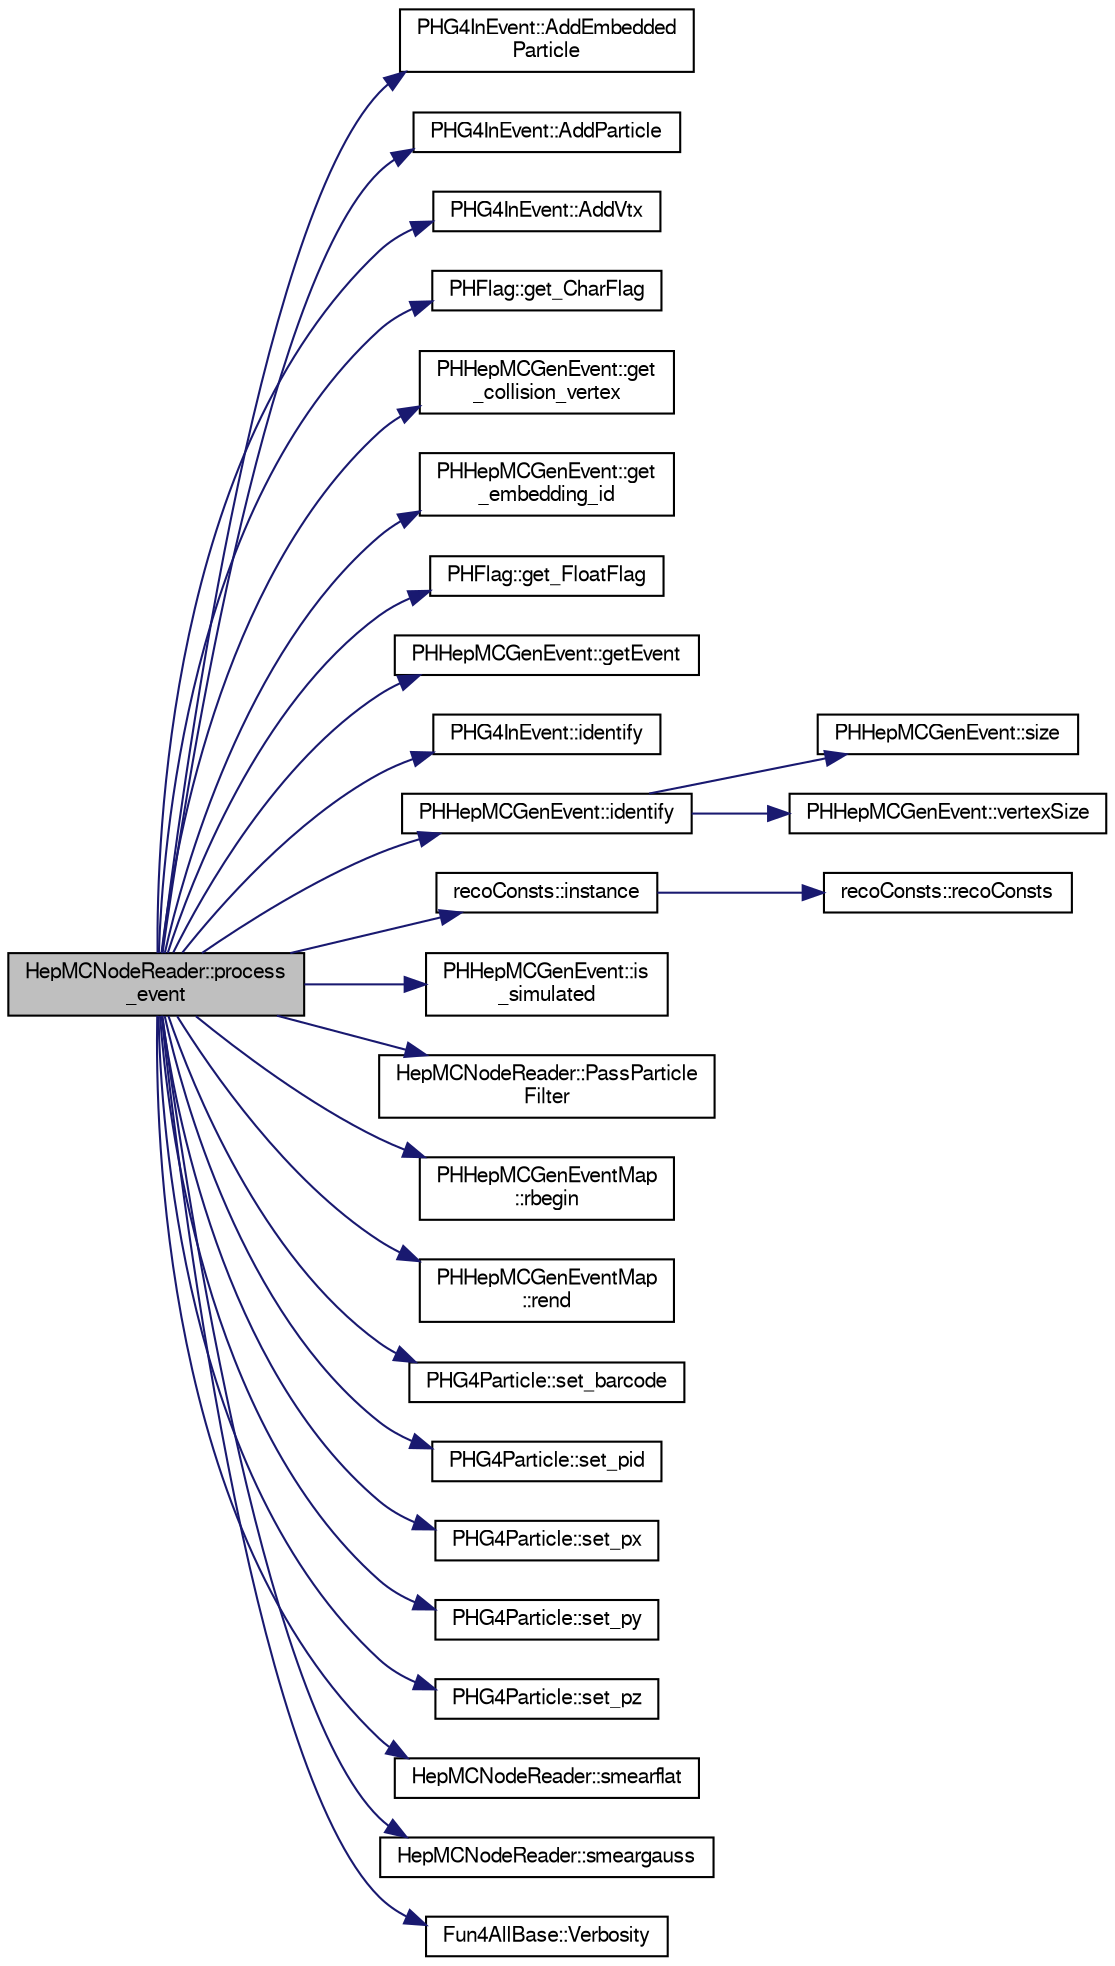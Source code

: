 digraph "HepMCNodeReader::process_event"
{
  bgcolor="transparent";
  edge [fontname="FreeSans",fontsize="10",labelfontname="FreeSans",labelfontsize="10"];
  node [fontname="FreeSans",fontsize="10",shape=record];
  rankdir="LR";
  Node1 [label="HepMCNodeReader::process\l_event",height=0.2,width=0.4,color="black", fillcolor="grey75", style="filled" fontcolor="black"];
  Node1 -> Node2 [color="midnightblue",fontsize="10",style="solid",fontname="FreeSans"];
  Node2 [label="PHG4InEvent::AddEmbedded\lParticle",height=0.2,width=0.4,color="black",URL="$db/d62/classPHG4InEvent.html#ad2c9552e01280a46e3e6fca2ec45b8ed"];
  Node1 -> Node3 [color="midnightblue",fontsize="10",style="solid",fontname="FreeSans"];
  Node3 [label="PHG4InEvent::AddParticle",height=0.2,width=0.4,color="black",URL="$db/d62/classPHG4InEvent.html#a1ce8225b21358e01f87adfd4b5d46d4b"];
  Node1 -> Node4 [color="midnightblue",fontsize="10",style="solid",fontname="FreeSans"];
  Node4 [label="PHG4InEvent::AddVtx",height=0.2,width=0.4,color="black",URL="$db/d62/classPHG4InEvent.html#a3aceec54176f99daca9282e7df169148"];
  Node1 -> Node5 [color="midnightblue",fontsize="10",style="solid",fontname="FreeSans"];
  Node5 [label="PHFlag::get_CharFlag",height=0.2,width=0.4,color="black",URL="$d1/da8/classPHFlag.html#ac36e1bae65637b19b735f312ed307941"];
  Node1 -> Node6 [color="midnightblue",fontsize="10",style="solid",fontname="FreeSans"];
  Node6 [label="PHHepMCGenEvent::get\l_collision_vertex",height=0.2,width=0.4,color="black",URL="$d7/d7b/classPHHepMCGenEvent.html#aeb1f4b1ca526d968a3b025a3063c61c4",tooltip="collision vertex position in the Hall coordinate system, use PHENIX units of cm, ns ..."];
  Node1 -> Node7 [color="midnightblue",fontsize="10",style="solid",fontname="FreeSans"];
  Node7 [label="PHHepMCGenEvent::get\l_embedding_id",height=0.2,width=0.4,color="black",URL="$d7/d7b/classPHHepMCGenEvent.html#a2e72eafa0b50cb0e11944b5dd9a7a0f4"];
  Node1 -> Node8 [color="midnightblue",fontsize="10",style="solid",fontname="FreeSans"];
  Node8 [label="PHFlag::get_FloatFlag",height=0.2,width=0.4,color="black",URL="$d1/da8/classPHFlag.html#a976c73ab4bd0c61fe1370a68b099f2bb"];
  Node1 -> Node9 [color="midnightblue",fontsize="10",style="solid",fontname="FreeSans"];
  Node9 [label="PHHepMCGenEvent::getEvent",height=0.2,width=0.4,color="black",URL="$d7/d7b/classPHHepMCGenEvent.html#a086a77104ec225e191885f9db7538521"];
  Node1 -> Node10 [color="midnightblue",fontsize="10",style="solid",fontname="FreeSans"];
  Node10 [label="PHG4InEvent::identify",height=0.2,width=0.4,color="black",URL="$db/d62/classPHG4InEvent.html#a47af3dda48d75749874e989dbd730b28"];
  Node1 -> Node11 [color="midnightblue",fontsize="10",style="solid",fontname="FreeSans"];
  Node11 [label="PHHepMCGenEvent::identify",height=0.2,width=0.4,color="black",URL="$d7/d7b/classPHHepMCGenEvent.html#ac5529cd67a3f4a4aa004476356eecd4e"];
  Node11 -> Node12 [color="midnightblue",fontsize="10",style="solid",fontname="FreeSans"];
  Node12 [label="PHHepMCGenEvent::size",height=0.2,width=0.4,color="black",URL="$d7/d7b/classPHHepMCGenEvent.html#a0938cf5d7c7183d1d56642748985fb1e"];
  Node11 -> Node13 [color="midnightblue",fontsize="10",style="solid",fontname="FreeSans"];
  Node13 [label="PHHepMCGenEvent::vertexSize",height=0.2,width=0.4,color="black",URL="$d7/d7b/classPHHepMCGenEvent.html#a0d1a7a89d4f44f0c78a32af3de38b21d"];
  Node1 -> Node14 [color="midnightblue",fontsize="10",style="solid",fontname="FreeSans"];
  Node14 [label="recoConsts::instance",height=0.2,width=0.4,color="black",URL="$d8/d14/classrecoConsts.html#ae69a5c29a7199ba16d0e537158618802"];
  Node14 -> Node15 [color="midnightblue",fontsize="10",style="solid",fontname="FreeSans"];
  Node15 [label="recoConsts::recoConsts",height=0.2,width=0.4,color="black",URL="$d8/d14/classrecoConsts.html#ae882d6adc62f783ec78114fe3dee3c24"];
  Node1 -> Node16 [color="midnightblue",fontsize="10",style="solid",fontname="FreeSans"];
  Node16 [label="PHHepMCGenEvent::is\l_simulated",height=0.2,width=0.4,color="black",URL="$d7/d7b/classPHHepMCGenEvent.html#ab7e90f95c3b6c574ea23eb224bb0cff3",tooltip="whether this event has been processed in Geant4 simulation "];
  Node1 -> Node17 [color="midnightblue",fontsize="10",style="solid",fontname="FreeSans"];
  Node17 [label="HepMCNodeReader::PassParticle\lFilter",height=0.2,width=0.4,color="black",URL="$db/d6c/classHepMCNodeReader.html#a81b1d6345d7efab4dbbd581b4ae4397d"];
  Node1 -> Node18 [color="midnightblue",fontsize="10",style="solid",fontname="FreeSans"];
  Node18 [label="PHHepMCGenEventMap\l::rbegin",height=0.2,width=0.4,color="black",URL="$d5/d41/classPHHepMCGenEventMap.html#a28c156234e9a12ba587b18a1fb70b151",tooltip="iterator from lowest ID to highest, i.e. signal to background "];
  Node1 -> Node19 [color="midnightblue",fontsize="10",style="solid",fontname="FreeSans"];
  Node19 [label="PHHepMCGenEventMap\l::rend",height=0.2,width=0.4,color="black",URL="$d5/d41/classPHHepMCGenEventMap.html#a7970c7bea97397801bfa690433a1025b"];
  Node1 -> Node20 [color="midnightblue",fontsize="10",style="solid",fontname="FreeSans"];
  Node20 [label="PHG4Particle::set_barcode",height=0.2,width=0.4,color="black",URL="$de/dc9/classPHG4Particle.html#a645fc1dd0a89df3547b2558024bad845"];
  Node1 -> Node21 [color="midnightblue",fontsize="10",style="solid",fontname="FreeSans"];
  Node21 [label="PHG4Particle::set_pid",height=0.2,width=0.4,color="black",URL="$de/dc9/classPHG4Particle.html#a46b6688accb92b757c61c937b2096cfd"];
  Node1 -> Node22 [color="midnightblue",fontsize="10",style="solid",fontname="FreeSans"];
  Node22 [label="PHG4Particle::set_px",height=0.2,width=0.4,color="black",URL="$de/dc9/classPHG4Particle.html#af31b6defcc11e390aba98f174758e512"];
  Node1 -> Node23 [color="midnightblue",fontsize="10",style="solid",fontname="FreeSans"];
  Node23 [label="PHG4Particle::set_py",height=0.2,width=0.4,color="black",URL="$de/dc9/classPHG4Particle.html#ac770ea1bf23f97f632266874287ffab8"];
  Node1 -> Node24 [color="midnightblue",fontsize="10",style="solid",fontname="FreeSans"];
  Node24 [label="PHG4Particle::set_pz",height=0.2,width=0.4,color="black",URL="$de/dc9/classPHG4Particle.html#afa639bd82e60cd2a24777a530b1f5851"];
  Node1 -> Node25 [color="midnightblue",fontsize="10",style="solid",fontname="FreeSans"];
  Node25 [label="HepMCNodeReader::smearflat",height=0.2,width=0.4,color="black",URL="$db/d6c/classHepMCNodeReader.html#a924961ecb5fffb9c763f46161d1d2e03"];
  Node1 -> Node26 [color="midnightblue",fontsize="10",style="solid",fontname="FreeSans"];
  Node26 [label="HepMCNodeReader::smeargauss",height=0.2,width=0.4,color="black",URL="$db/d6c/classHepMCNodeReader.html#af39e5cb1346f8d6baa9f6057d9a87768"];
  Node1 -> Node27 [color="midnightblue",fontsize="10",style="solid",fontname="FreeSans"];
  Node27 [label="Fun4AllBase::Verbosity",height=0.2,width=0.4,color="black",URL="$d5/dec/classFun4AllBase.html#a8a5c77a92bdac6bc043476e132379a40",tooltip="Gets the verbosity of this module. "];
}
